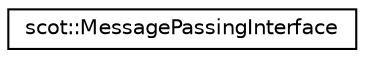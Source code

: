 digraph "Graphical Class Hierarchy"
{
 // LATEX_PDF_SIZE
  edge [fontname="Helvetica",fontsize="10",labelfontname="Helvetica",labelfontsize="10"];
  node [fontname="Helvetica",fontsize="10",shape=record];
  rankdir="LR";
  Node0 [label="scot::MessagePassingInterface",height=0.2,width=0.4,color="black", fillcolor="white", style="filled",URL="$classscot_1_1MessagePassingInterface.html",tooltip=" "];
}
